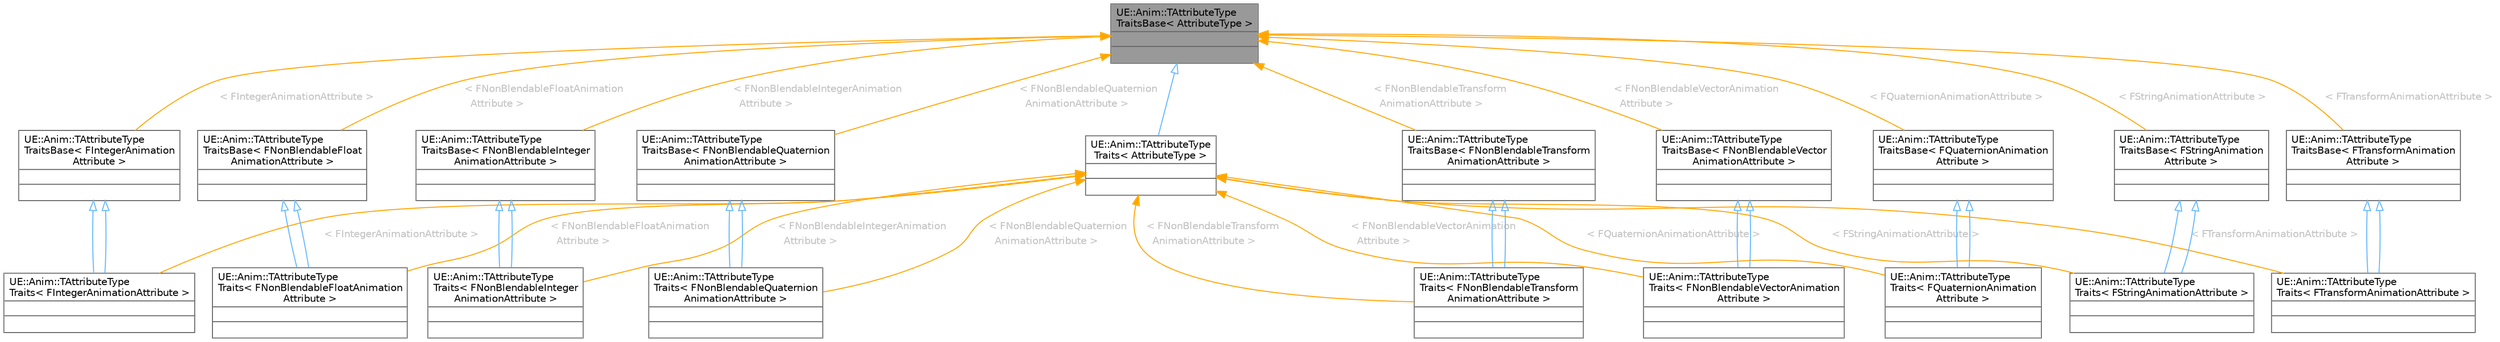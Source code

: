 digraph "UE::Anim::TAttributeTypeTraitsBase&lt; AttributeType &gt;"
{
 // INTERACTIVE_SVG=YES
 // LATEX_PDF_SIZE
  bgcolor="transparent";
  edge [fontname=Helvetica,fontsize=10,labelfontname=Helvetica,labelfontsize=10];
  node [fontname=Helvetica,fontsize=10,shape=box,height=0.2,width=0.4];
  Node1 [id="Node000001",shape=plain,label=<<TABLE CELLBORDER="0" BORDER="1"><TR><TD COLSPAN="2" CELLPADDING="1" CELLSPACING="0">UE::Anim::TAttributeType<BR ALIGN="LEFT"/>TraitsBase&lt; AttributeType &gt;</TD></TR>
<HR/>
<TR><TD COLSPAN="2" CELLPADDING="1" CELLSPACING="0">&nbsp;</TD></TR>
<HR/>
<TR><TD COLSPAN="2" CELLPADDING="1" CELLSPACING="0">&nbsp;</TD></TR>
</TABLE>>
,height=0.2,width=0.4,color="gray40", fillcolor="grey60", style="filled", fontcolor="black",tooltip="Set of type-traits, used by the Animation Attributes system to verify and implement certain behavior."];
  Node1 -> Node2 [id="edge1_Node000001_Node000002",dir="back",color="steelblue1",style="solid",tooltip=" ",arrowtail="onormal"];
  Node2 [id="Node000002",shape=plain,label=<<TABLE CELLBORDER="0" BORDER="1"><TR><TD COLSPAN="2" CELLPADDING="1" CELLSPACING="0">UE::Anim::TAttributeType<BR ALIGN="LEFT"/>Traits&lt; AttributeType &gt;</TD></TR>
<HR/>
<TR><TD COLSPAN="2" CELLPADDING="1" CELLSPACING="0">&nbsp;</TD></TR>
<HR/>
<TR><TD COLSPAN="2" CELLPADDING="1" CELLSPACING="0">&nbsp;</TD></TR>
</TABLE>>
,height=0.2,width=0.4,color="gray40", fillcolor="white", style="filled",URL="$d7/db6/structUE_1_1Anim_1_1TAttributeTypeTraits.html",tooltip=" "];
  Node2 -> Node3 [id="edge2_Node000002_Node000003",dir="back",color="orange",style="solid",tooltip=" ",label=<<TABLE CELLBORDER="0" BORDER="0"><TR><TD VALIGN="top" ALIGN="LEFT" CELLPADDING="1" CELLSPACING="0">&lt; FIntegerAnimationAttribute &gt;</TD></TR>
</TABLE>> ,fontcolor="grey" ];
  Node3 [id="Node000003",shape=plain,label=<<TABLE CELLBORDER="0" BORDER="1"><TR><TD COLSPAN="2" CELLPADDING="1" CELLSPACING="0">UE::Anim::TAttributeType<BR ALIGN="LEFT"/>Traits&lt; FIntegerAnimationAttribute &gt;</TD></TR>
<HR/>
<TR><TD COLSPAN="2" CELLPADDING="1" CELLSPACING="0">&nbsp;</TD></TR>
<HR/>
<TR><TD COLSPAN="2" CELLPADDING="1" CELLSPACING="0">&nbsp;</TD></TR>
</TABLE>>
,height=0.2,width=0.4,color="gray40", fillcolor="white", style="filled",URL="$dc/d73/structUE_1_1Anim_1_1TAttributeTypeTraits_3_01FIntegerAnimationAttribute_01_4.html",tooltip="Integer attribute is step-interpolated by default."];
  Node2 -> Node4 [id="edge3_Node000002_Node000004",dir="back",color="orange",style="solid",tooltip=" ",label=<<TABLE CELLBORDER="0" BORDER="0"><TR><TD VALIGN="top" ALIGN="LEFT" CELLPADDING="1" CELLSPACING="0">&lt; FNonBlendableFloatAnimation</TD></TR>
<TR><TD VALIGN="top" ALIGN="LEFT" CELLPADDING="1" CELLSPACING="0">&nbsp;&nbsp;Attribute &gt;</TD></TR>
</TABLE>> ,fontcolor="grey" ];
  Node4 [id="Node000004",shape=plain,label=<<TABLE CELLBORDER="0" BORDER="1"><TR><TD COLSPAN="2" CELLPADDING="1" CELLSPACING="0">UE::Anim::TAttributeType<BR ALIGN="LEFT"/>Traits&lt; FNonBlendableFloatAnimation<BR ALIGN="LEFT"/>Attribute &gt;</TD></TR>
<HR/>
<TR><TD COLSPAN="2" CELLPADDING="1" CELLSPACING="0">&nbsp;</TD></TR>
<HR/>
<TR><TD COLSPAN="2" CELLPADDING="1" CELLSPACING="0">&nbsp;</TD></TR>
</TABLE>>
,height=0.2,width=0.4,color="gray40", fillcolor="white", style="filled",URL="$d9/d8f/structUE_1_1Anim_1_1TAttributeTypeTraits_3_01FNonBlendableFloatAnimationAttribute_01_4.html",tooltip=" "];
  Node2 -> Node5 [id="edge4_Node000002_Node000005",dir="back",color="orange",style="solid",tooltip=" ",label=<<TABLE CELLBORDER="0" BORDER="0"><TR><TD VALIGN="top" ALIGN="LEFT" CELLPADDING="1" CELLSPACING="0">&lt; FNonBlendableIntegerAnimation</TD></TR>
<TR><TD VALIGN="top" ALIGN="LEFT" CELLPADDING="1" CELLSPACING="0">&nbsp;&nbsp;Attribute &gt;</TD></TR>
</TABLE>> ,fontcolor="grey" ];
  Node5 [id="Node000005",shape=plain,label=<<TABLE CELLBORDER="0" BORDER="1"><TR><TD COLSPAN="2" CELLPADDING="1" CELLSPACING="0">UE::Anim::TAttributeType<BR ALIGN="LEFT"/>Traits&lt; FNonBlendableInteger<BR ALIGN="LEFT"/>AnimationAttribute &gt;</TD></TR>
<HR/>
<TR><TD COLSPAN="2" CELLPADDING="1" CELLSPACING="0">&nbsp;</TD></TR>
<HR/>
<TR><TD COLSPAN="2" CELLPADDING="1" CELLSPACING="0">&nbsp;</TD></TR>
</TABLE>>
,height=0.2,width=0.4,color="gray40", fillcolor="white", style="filled",URL="$da/dbd/structUE_1_1Anim_1_1TAttributeTypeTraits_3_01FNonBlendableIntegerAnimationAttribute_01_4.html",tooltip=" "];
  Node2 -> Node6 [id="edge5_Node000002_Node000006",dir="back",color="orange",style="solid",tooltip=" ",label=<<TABLE CELLBORDER="0" BORDER="0"><TR><TD VALIGN="top" ALIGN="LEFT" CELLPADDING="1" CELLSPACING="0">&lt; FNonBlendableQuaternion</TD></TR>
<TR><TD VALIGN="top" ALIGN="LEFT" CELLPADDING="1" CELLSPACING="0">&nbsp;&nbsp;AnimationAttribute &gt;</TD></TR>
</TABLE>> ,fontcolor="grey" ];
  Node6 [id="Node000006",shape=plain,label=<<TABLE CELLBORDER="0" BORDER="1"><TR><TD COLSPAN="2" CELLPADDING="1" CELLSPACING="0">UE::Anim::TAttributeType<BR ALIGN="LEFT"/>Traits&lt; FNonBlendableQuaternion<BR ALIGN="LEFT"/>AnimationAttribute &gt;</TD></TR>
<HR/>
<TR><TD COLSPAN="2" CELLPADDING="1" CELLSPACING="0">&nbsp;</TD></TR>
<HR/>
<TR><TD COLSPAN="2" CELLPADDING="1" CELLSPACING="0">&nbsp;</TD></TR>
</TABLE>>
,height=0.2,width=0.4,color="gray40", fillcolor="white", style="filled",URL="$de/d30/structUE_1_1Anim_1_1TAttributeTypeTraits_3_01FNonBlendableQuaternionAnimationAttribute_01_4.html",tooltip="Non blendable types."];
  Node2 -> Node7 [id="edge6_Node000002_Node000007",dir="back",color="orange",style="solid",tooltip=" ",label=<<TABLE CELLBORDER="0" BORDER="0"><TR><TD VALIGN="top" ALIGN="LEFT" CELLPADDING="1" CELLSPACING="0">&lt; FNonBlendableTransform</TD></TR>
<TR><TD VALIGN="top" ALIGN="LEFT" CELLPADDING="1" CELLSPACING="0">&nbsp;&nbsp;AnimationAttribute &gt;</TD></TR>
</TABLE>> ,fontcolor="grey" ];
  Node7 [id="Node000007",shape=plain,label=<<TABLE CELLBORDER="0" BORDER="1"><TR><TD COLSPAN="2" CELLPADDING="1" CELLSPACING="0">UE::Anim::TAttributeType<BR ALIGN="LEFT"/>Traits&lt; FNonBlendableTransform<BR ALIGN="LEFT"/>AnimationAttribute &gt;</TD></TR>
<HR/>
<TR><TD COLSPAN="2" CELLPADDING="1" CELLSPACING="0">&nbsp;</TD></TR>
<HR/>
<TR><TD COLSPAN="2" CELLPADDING="1" CELLSPACING="0">&nbsp;</TD></TR>
</TABLE>>
,height=0.2,width=0.4,color="gray40", fillcolor="white", style="filled",URL="$d2/d94/structUE_1_1Anim_1_1TAttributeTypeTraits_3_01FNonBlendableTransformAnimationAttribute_01_4.html",tooltip="Non blendable types."];
  Node2 -> Node8 [id="edge7_Node000002_Node000008",dir="back",color="orange",style="solid",tooltip=" ",label=<<TABLE CELLBORDER="0" BORDER="0"><TR><TD VALIGN="top" ALIGN="LEFT" CELLPADDING="1" CELLSPACING="0">&lt; FNonBlendableVectorAnimation</TD></TR>
<TR><TD VALIGN="top" ALIGN="LEFT" CELLPADDING="1" CELLSPACING="0">&nbsp;&nbsp;Attribute &gt;</TD></TR>
</TABLE>> ,fontcolor="grey" ];
  Node8 [id="Node000008",shape=plain,label=<<TABLE CELLBORDER="0" BORDER="1"><TR><TD COLSPAN="2" CELLPADDING="1" CELLSPACING="0">UE::Anim::TAttributeType<BR ALIGN="LEFT"/>Traits&lt; FNonBlendableVectorAnimation<BR ALIGN="LEFT"/>Attribute &gt;</TD></TR>
<HR/>
<TR><TD COLSPAN="2" CELLPADDING="1" CELLSPACING="0">&nbsp;</TD></TR>
<HR/>
<TR><TD COLSPAN="2" CELLPADDING="1" CELLSPACING="0">&nbsp;</TD></TR>
</TABLE>>
,height=0.2,width=0.4,color="gray40", fillcolor="white", style="filled",URL="$dd/db3/structUE_1_1Anim_1_1TAttributeTypeTraits_3_01FNonBlendableVectorAnimationAttribute_01_4.html",tooltip="Non blendable types."];
  Node2 -> Node9 [id="edge8_Node000002_Node000009",dir="back",color="orange",style="solid",tooltip=" ",label=<<TABLE CELLBORDER="0" BORDER="0"><TR><TD VALIGN="top" ALIGN="LEFT" CELLPADDING="1" CELLSPACING="0">&lt; FQuaternionAnimationAttribute &gt;</TD></TR>
</TABLE>> ,fontcolor="grey" ];
  Node9 [id="Node000009",shape=plain,label=<<TABLE CELLBORDER="0" BORDER="1"><TR><TD COLSPAN="2" CELLPADDING="1" CELLSPACING="0">UE::Anim::TAttributeType<BR ALIGN="LEFT"/>Traits&lt; FQuaternionAnimation<BR ALIGN="LEFT"/>Attribute &gt;</TD></TR>
<HR/>
<TR><TD COLSPAN="2" CELLPADDING="1" CELLSPACING="0">&nbsp;</TD></TR>
<HR/>
<TR><TD COLSPAN="2" CELLPADDING="1" CELLSPACING="0">&nbsp;</TD></TR>
</TABLE>>
,height=0.2,width=0.4,color="gray40", fillcolor="white", style="filled",URL="$d2/d53/structUE_1_1Anim_1_1TAttributeTypeTraits_3_01FQuaternionAnimationAttribute_01_4.html",tooltip="Quaternion attribute requires normalization."];
  Node2 -> Node10 [id="edge9_Node000002_Node000010",dir="back",color="orange",style="solid",tooltip=" ",label=<<TABLE CELLBORDER="0" BORDER="0"><TR><TD VALIGN="top" ALIGN="LEFT" CELLPADDING="1" CELLSPACING="0">&lt; FStringAnimationAttribute &gt;</TD></TR>
</TABLE>> ,fontcolor="grey" ];
  Node10 [id="Node000010",shape=plain,label=<<TABLE CELLBORDER="0" BORDER="1"><TR><TD COLSPAN="2" CELLPADDING="1" CELLSPACING="0">UE::Anim::TAttributeType<BR ALIGN="LEFT"/>Traits&lt; FStringAnimationAttribute &gt;</TD></TR>
<HR/>
<TR><TD COLSPAN="2" CELLPADDING="1" CELLSPACING="0">&nbsp;</TD></TR>
<HR/>
<TR><TD COLSPAN="2" CELLPADDING="1" CELLSPACING="0">&nbsp;</TD></TR>
</TABLE>>
,height=0.2,width=0.4,color="gray40", fillcolor="white", style="filled",URL="$d6/d93/structUE_1_1Anim_1_1TAttributeTypeTraits_3_01FStringAnimationAttribute_01_4.html",tooltip="String attribute is not blend-able by default."];
  Node2 -> Node11 [id="edge10_Node000002_Node000011",dir="back",color="orange",style="solid",tooltip=" ",label=<<TABLE CELLBORDER="0" BORDER="0"><TR><TD VALIGN="top" ALIGN="LEFT" CELLPADDING="1" CELLSPACING="0">&lt; FTransformAnimationAttribute &gt;</TD></TR>
</TABLE>> ,fontcolor="grey" ];
  Node11 [id="Node000011",shape=plain,label=<<TABLE CELLBORDER="0" BORDER="1"><TR><TD COLSPAN="2" CELLPADDING="1" CELLSPACING="0">UE::Anim::TAttributeType<BR ALIGN="LEFT"/>Traits&lt; FTransformAnimationAttribute &gt;</TD></TR>
<HR/>
<TR><TD COLSPAN="2" CELLPADDING="1" CELLSPACING="0">&nbsp;</TD></TR>
<HR/>
<TR><TD COLSPAN="2" CELLPADDING="1" CELLSPACING="0">&nbsp;</TD></TR>
</TABLE>>
,height=0.2,width=0.4,color="gray40", fillcolor="white", style="filled",URL="$d5/dea/structUE_1_1Anim_1_1TAttributeTypeTraits_3_01FTransformAnimationAttribute_01_4.html",tooltip="Transform attribute requires normalization."];
  Node1 -> Node12 [id="edge11_Node000001_Node000012",dir="back",color="orange",style="solid",tooltip=" ",label=<<TABLE CELLBORDER="0" BORDER="0"><TR><TD VALIGN="top" ALIGN="LEFT" CELLPADDING="1" CELLSPACING="0">&lt; FIntegerAnimationAttribute &gt;</TD></TR>
</TABLE>> ,fontcolor="grey" ];
  Node12 [id="Node000012",shape=plain,label=<<TABLE CELLBORDER="0" BORDER="1"><TR><TD COLSPAN="2" CELLPADDING="1" CELLSPACING="0">UE::Anim::TAttributeType<BR ALIGN="LEFT"/>TraitsBase&lt; FIntegerAnimation<BR ALIGN="LEFT"/>Attribute &gt;</TD></TR>
<HR/>
<TR><TD COLSPAN="2" CELLPADDING="1" CELLSPACING="0">&nbsp;</TD></TR>
<HR/>
<TR><TD COLSPAN="2" CELLPADDING="1" CELLSPACING="0">&nbsp;</TD></TR>
</TABLE>>
,height=0.2,width=0.4,color="gray40", fillcolor="white", style="filled",URL="$d2/d49/structUE_1_1Anim_1_1TAttributeTypeTraitsBase.html",tooltip=" "];
  Node12 -> Node3 [id="edge12_Node000012_Node000003",dir="back",color="steelblue1",style="solid",tooltip=" ",arrowtail="onormal"];
  Node12 -> Node3 [id="edge13_Node000012_Node000003",dir="back",color="steelblue1",style="solid",tooltip=" ",arrowtail="onormal"];
  Node1 -> Node13 [id="edge14_Node000001_Node000013",dir="back",color="orange",style="solid",tooltip=" ",label=<<TABLE CELLBORDER="0" BORDER="0"><TR><TD VALIGN="top" ALIGN="LEFT" CELLPADDING="1" CELLSPACING="0">&lt; FNonBlendableFloatAnimation</TD></TR>
<TR><TD VALIGN="top" ALIGN="LEFT" CELLPADDING="1" CELLSPACING="0">&nbsp;&nbsp;Attribute &gt;</TD></TR>
</TABLE>> ,fontcolor="grey" ];
  Node13 [id="Node000013",shape=plain,label=<<TABLE CELLBORDER="0" BORDER="1"><TR><TD COLSPAN="2" CELLPADDING="1" CELLSPACING="0">UE::Anim::TAttributeType<BR ALIGN="LEFT"/>TraitsBase&lt; FNonBlendableFloat<BR ALIGN="LEFT"/>AnimationAttribute &gt;</TD></TR>
<HR/>
<TR><TD COLSPAN="2" CELLPADDING="1" CELLSPACING="0">&nbsp;</TD></TR>
<HR/>
<TR><TD COLSPAN="2" CELLPADDING="1" CELLSPACING="0">&nbsp;</TD></TR>
</TABLE>>
,height=0.2,width=0.4,color="gray40", fillcolor="white", style="filled",URL="$d2/d49/structUE_1_1Anim_1_1TAttributeTypeTraitsBase.html",tooltip=" "];
  Node13 -> Node4 [id="edge15_Node000013_Node000004",dir="back",color="steelblue1",style="solid",tooltip=" ",arrowtail="onormal"];
  Node13 -> Node4 [id="edge16_Node000013_Node000004",dir="back",color="steelblue1",style="solid",tooltip=" ",arrowtail="onormal"];
  Node1 -> Node14 [id="edge17_Node000001_Node000014",dir="back",color="orange",style="solid",tooltip=" ",label=<<TABLE CELLBORDER="0" BORDER="0"><TR><TD VALIGN="top" ALIGN="LEFT" CELLPADDING="1" CELLSPACING="0">&lt; FNonBlendableIntegerAnimation</TD></TR>
<TR><TD VALIGN="top" ALIGN="LEFT" CELLPADDING="1" CELLSPACING="0">&nbsp;&nbsp;Attribute &gt;</TD></TR>
</TABLE>> ,fontcolor="grey" ];
  Node14 [id="Node000014",shape=plain,label=<<TABLE CELLBORDER="0" BORDER="1"><TR><TD COLSPAN="2" CELLPADDING="1" CELLSPACING="0">UE::Anim::TAttributeType<BR ALIGN="LEFT"/>TraitsBase&lt; FNonBlendableInteger<BR ALIGN="LEFT"/>AnimationAttribute &gt;</TD></TR>
<HR/>
<TR><TD COLSPAN="2" CELLPADDING="1" CELLSPACING="0">&nbsp;</TD></TR>
<HR/>
<TR><TD COLSPAN="2" CELLPADDING="1" CELLSPACING="0">&nbsp;</TD></TR>
</TABLE>>
,height=0.2,width=0.4,color="gray40", fillcolor="white", style="filled",URL="$d2/d49/structUE_1_1Anim_1_1TAttributeTypeTraitsBase.html",tooltip=" "];
  Node14 -> Node5 [id="edge18_Node000014_Node000005",dir="back",color="steelblue1",style="solid",tooltip=" ",arrowtail="onormal"];
  Node14 -> Node5 [id="edge19_Node000014_Node000005",dir="back",color="steelblue1",style="solid",tooltip=" ",arrowtail="onormal"];
  Node1 -> Node15 [id="edge20_Node000001_Node000015",dir="back",color="orange",style="solid",tooltip=" ",label=<<TABLE CELLBORDER="0" BORDER="0"><TR><TD VALIGN="top" ALIGN="LEFT" CELLPADDING="1" CELLSPACING="0">&lt; FNonBlendableQuaternion</TD></TR>
<TR><TD VALIGN="top" ALIGN="LEFT" CELLPADDING="1" CELLSPACING="0">&nbsp;&nbsp;AnimationAttribute &gt;</TD></TR>
</TABLE>> ,fontcolor="grey" ];
  Node15 [id="Node000015",shape=plain,label=<<TABLE CELLBORDER="0" BORDER="1"><TR><TD COLSPAN="2" CELLPADDING="1" CELLSPACING="0">UE::Anim::TAttributeType<BR ALIGN="LEFT"/>TraitsBase&lt; FNonBlendableQuaternion<BR ALIGN="LEFT"/>AnimationAttribute &gt;</TD></TR>
<HR/>
<TR><TD COLSPAN="2" CELLPADDING="1" CELLSPACING="0">&nbsp;</TD></TR>
<HR/>
<TR><TD COLSPAN="2" CELLPADDING="1" CELLSPACING="0">&nbsp;</TD></TR>
</TABLE>>
,height=0.2,width=0.4,color="gray40", fillcolor="white", style="filled",URL="$d2/d49/structUE_1_1Anim_1_1TAttributeTypeTraitsBase.html",tooltip=" "];
  Node15 -> Node6 [id="edge21_Node000015_Node000006",dir="back",color="steelblue1",style="solid",tooltip=" ",arrowtail="onormal"];
  Node15 -> Node6 [id="edge22_Node000015_Node000006",dir="back",color="steelblue1",style="solid",tooltip=" ",arrowtail="onormal"];
  Node1 -> Node16 [id="edge23_Node000001_Node000016",dir="back",color="orange",style="solid",tooltip=" ",label=<<TABLE CELLBORDER="0" BORDER="0"><TR><TD VALIGN="top" ALIGN="LEFT" CELLPADDING="1" CELLSPACING="0">&lt; FNonBlendableTransform</TD></TR>
<TR><TD VALIGN="top" ALIGN="LEFT" CELLPADDING="1" CELLSPACING="0">&nbsp;&nbsp;AnimationAttribute &gt;</TD></TR>
</TABLE>> ,fontcolor="grey" ];
  Node16 [id="Node000016",shape=plain,label=<<TABLE CELLBORDER="0" BORDER="1"><TR><TD COLSPAN="2" CELLPADDING="1" CELLSPACING="0">UE::Anim::TAttributeType<BR ALIGN="LEFT"/>TraitsBase&lt; FNonBlendableTransform<BR ALIGN="LEFT"/>AnimationAttribute &gt;</TD></TR>
<HR/>
<TR><TD COLSPAN="2" CELLPADDING="1" CELLSPACING="0">&nbsp;</TD></TR>
<HR/>
<TR><TD COLSPAN="2" CELLPADDING="1" CELLSPACING="0">&nbsp;</TD></TR>
</TABLE>>
,height=0.2,width=0.4,color="gray40", fillcolor="white", style="filled",URL="$d2/d49/structUE_1_1Anim_1_1TAttributeTypeTraitsBase.html",tooltip=" "];
  Node16 -> Node7 [id="edge24_Node000016_Node000007",dir="back",color="steelblue1",style="solid",tooltip=" ",arrowtail="onormal"];
  Node16 -> Node7 [id="edge25_Node000016_Node000007",dir="back",color="steelblue1",style="solid",tooltip=" ",arrowtail="onormal"];
  Node1 -> Node17 [id="edge26_Node000001_Node000017",dir="back",color="orange",style="solid",tooltip=" ",label=<<TABLE CELLBORDER="0" BORDER="0"><TR><TD VALIGN="top" ALIGN="LEFT" CELLPADDING="1" CELLSPACING="0">&lt; FNonBlendableVectorAnimation</TD></TR>
<TR><TD VALIGN="top" ALIGN="LEFT" CELLPADDING="1" CELLSPACING="0">&nbsp;&nbsp;Attribute &gt;</TD></TR>
</TABLE>> ,fontcolor="grey" ];
  Node17 [id="Node000017",shape=plain,label=<<TABLE CELLBORDER="0" BORDER="1"><TR><TD COLSPAN="2" CELLPADDING="1" CELLSPACING="0">UE::Anim::TAttributeType<BR ALIGN="LEFT"/>TraitsBase&lt; FNonBlendableVector<BR ALIGN="LEFT"/>AnimationAttribute &gt;</TD></TR>
<HR/>
<TR><TD COLSPAN="2" CELLPADDING="1" CELLSPACING="0">&nbsp;</TD></TR>
<HR/>
<TR><TD COLSPAN="2" CELLPADDING="1" CELLSPACING="0">&nbsp;</TD></TR>
</TABLE>>
,height=0.2,width=0.4,color="gray40", fillcolor="white", style="filled",URL="$d2/d49/structUE_1_1Anim_1_1TAttributeTypeTraitsBase.html",tooltip=" "];
  Node17 -> Node8 [id="edge27_Node000017_Node000008",dir="back",color="steelblue1",style="solid",tooltip=" ",arrowtail="onormal"];
  Node17 -> Node8 [id="edge28_Node000017_Node000008",dir="back",color="steelblue1",style="solid",tooltip=" ",arrowtail="onormal"];
  Node1 -> Node18 [id="edge29_Node000001_Node000018",dir="back",color="orange",style="solid",tooltip=" ",label=<<TABLE CELLBORDER="0" BORDER="0"><TR><TD VALIGN="top" ALIGN="LEFT" CELLPADDING="1" CELLSPACING="0">&lt; FQuaternionAnimationAttribute &gt;</TD></TR>
</TABLE>> ,fontcolor="grey" ];
  Node18 [id="Node000018",shape=plain,label=<<TABLE CELLBORDER="0" BORDER="1"><TR><TD COLSPAN="2" CELLPADDING="1" CELLSPACING="0">UE::Anim::TAttributeType<BR ALIGN="LEFT"/>TraitsBase&lt; FQuaternionAnimation<BR ALIGN="LEFT"/>Attribute &gt;</TD></TR>
<HR/>
<TR><TD COLSPAN="2" CELLPADDING="1" CELLSPACING="0">&nbsp;</TD></TR>
<HR/>
<TR><TD COLSPAN="2" CELLPADDING="1" CELLSPACING="0">&nbsp;</TD></TR>
</TABLE>>
,height=0.2,width=0.4,color="gray40", fillcolor="white", style="filled",URL="$d2/d49/structUE_1_1Anim_1_1TAttributeTypeTraitsBase.html",tooltip=" "];
  Node18 -> Node9 [id="edge30_Node000018_Node000009",dir="back",color="steelblue1",style="solid",tooltip=" ",arrowtail="onormal"];
  Node18 -> Node9 [id="edge31_Node000018_Node000009",dir="back",color="steelblue1",style="solid",tooltip=" ",arrowtail="onormal"];
  Node1 -> Node19 [id="edge32_Node000001_Node000019",dir="back",color="orange",style="solid",tooltip=" ",label=<<TABLE CELLBORDER="0" BORDER="0"><TR><TD VALIGN="top" ALIGN="LEFT" CELLPADDING="1" CELLSPACING="0">&lt; FStringAnimationAttribute &gt;</TD></TR>
</TABLE>> ,fontcolor="grey" ];
  Node19 [id="Node000019",shape=plain,label=<<TABLE CELLBORDER="0" BORDER="1"><TR><TD COLSPAN="2" CELLPADDING="1" CELLSPACING="0">UE::Anim::TAttributeType<BR ALIGN="LEFT"/>TraitsBase&lt; FStringAnimation<BR ALIGN="LEFT"/>Attribute &gt;</TD></TR>
<HR/>
<TR><TD COLSPAN="2" CELLPADDING="1" CELLSPACING="0">&nbsp;</TD></TR>
<HR/>
<TR><TD COLSPAN="2" CELLPADDING="1" CELLSPACING="0">&nbsp;</TD></TR>
</TABLE>>
,height=0.2,width=0.4,color="gray40", fillcolor="white", style="filled",URL="$d2/d49/structUE_1_1Anim_1_1TAttributeTypeTraitsBase.html",tooltip=" "];
  Node19 -> Node10 [id="edge33_Node000019_Node000010",dir="back",color="steelblue1",style="solid",tooltip=" ",arrowtail="onormal"];
  Node19 -> Node10 [id="edge34_Node000019_Node000010",dir="back",color="steelblue1",style="solid",tooltip=" ",arrowtail="onormal"];
  Node1 -> Node20 [id="edge35_Node000001_Node000020",dir="back",color="orange",style="solid",tooltip=" ",label=<<TABLE CELLBORDER="0" BORDER="0"><TR><TD VALIGN="top" ALIGN="LEFT" CELLPADDING="1" CELLSPACING="0">&lt; FTransformAnimationAttribute &gt;</TD></TR>
</TABLE>> ,fontcolor="grey" ];
  Node20 [id="Node000020",shape=plain,label=<<TABLE CELLBORDER="0" BORDER="1"><TR><TD COLSPAN="2" CELLPADDING="1" CELLSPACING="0">UE::Anim::TAttributeType<BR ALIGN="LEFT"/>TraitsBase&lt; FTransformAnimation<BR ALIGN="LEFT"/>Attribute &gt;</TD></TR>
<HR/>
<TR><TD COLSPAN="2" CELLPADDING="1" CELLSPACING="0">&nbsp;</TD></TR>
<HR/>
<TR><TD COLSPAN="2" CELLPADDING="1" CELLSPACING="0">&nbsp;</TD></TR>
</TABLE>>
,height=0.2,width=0.4,color="gray40", fillcolor="white", style="filled",URL="$d2/d49/structUE_1_1Anim_1_1TAttributeTypeTraitsBase.html",tooltip=" "];
  Node20 -> Node11 [id="edge36_Node000020_Node000011",dir="back",color="steelblue1",style="solid",tooltip=" ",arrowtail="onormal"];
  Node20 -> Node11 [id="edge37_Node000020_Node000011",dir="back",color="steelblue1",style="solid",tooltip=" ",arrowtail="onormal"];
}
